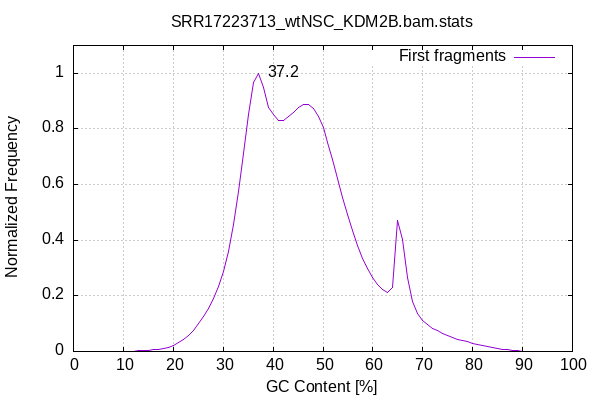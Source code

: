 
            set terminal png size 600,400 truecolor
            set output "SRR17223713_wtNSC_KDM2B_stats/gc-content.png"
            set grid xtics ytics y2tics back lc rgb "#cccccc"
            set title "SRR17223713_wtNSC_KDM2B.bam.stats" noenhanced
            set ylabel "Normalized Frequency"
            set xlabel "GC Content [%]"
            set yrange [0:1.1]
            set label sprintf("%.1f",37.19) at 37.19,1 front offset 1,0
            plot '-' smooth csplines with lines lc 1 title 'First fragments' 
        0	0.000014
1	0.000020
2	0.000030
3	0.000054
4	0.000068
5	0.000091
6	0.000135
7	0.000199
8	0.000310
9	0.000434
10	0.000624
11	0.000933
12	0.001402
13	0.001853
14	0.002596
15	0.003783
16	0.005419
17	0.007815
18	0.011090
19	0.016045
20	0.022658
21	0.031778
22	0.043164
23	0.057636
24	0.076361
25	0.098874
26	0.124857
27	0.154849
28	0.189848
29	0.233030
30	0.288330
31	0.358538
32	0.455099
33	0.573622
34	0.711151
35	0.851372
36	0.967659
37	1.000000
38	0.949879
39	0.877783
40	0.851530
41	0.831586
42	0.830887
43	0.843357
44	0.860500
45	0.875680
46	0.887120
47	0.886269
48	0.872670
49	0.844472
50	0.805665
51	0.751624
52	0.688639
53	0.621474
54	0.554342
55	0.492347
56	0.434941
57	0.382462
58	0.335777
59	0.296612
60	0.266468
61	0.240457
62	0.223819
63	0.212625
64	0.228875
65	0.469737
66	0.401650
67	0.266073
68	0.180242
69	0.137669
70	0.112076
71	0.096372
72	0.083909
73	0.074442
74	0.065064
75	0.056760
76	0.049750
77	0.043946
78	0.038756
79	0.034249
80	0.030268
81	0.025903
82	0.021982
83	0.018445
84	0.014565
85	0.011421
86	0.008457
87	0.005759
88	0.004061
89	0.002612
90	0.001639
91	0.000926
92	0.000541
93	0.000373
94	0.000245
95	0.000192
96	0.000146
97	0.000192
98	0.000419
99	0.000094
end
